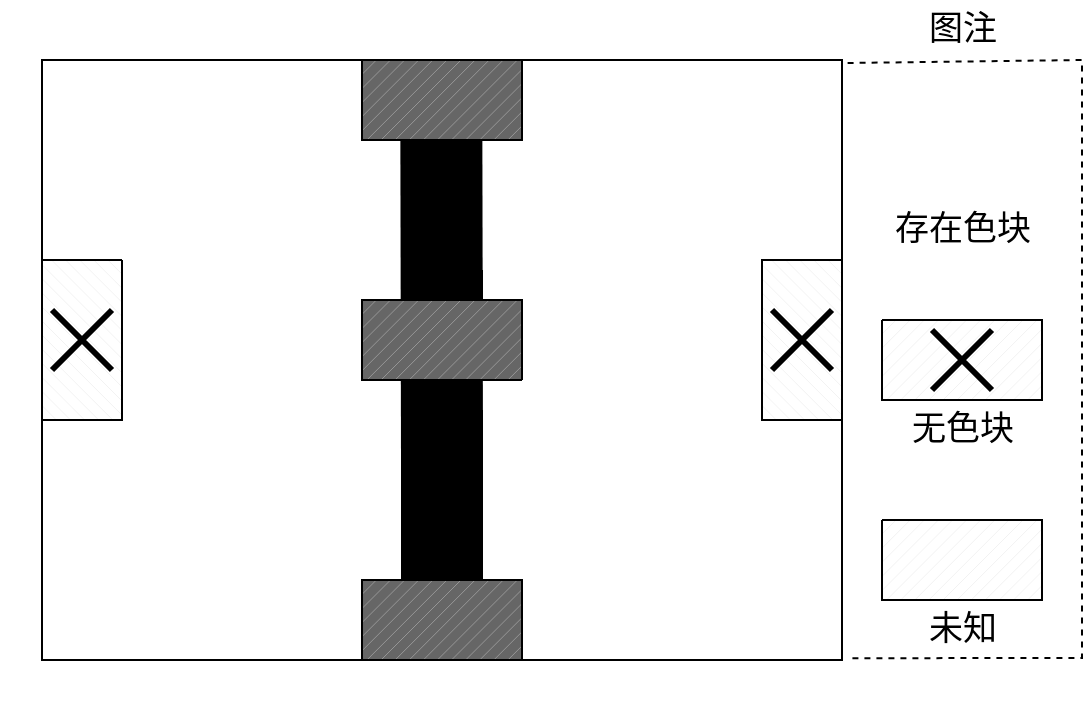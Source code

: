 <mxfile version="18.0.7" type="github">
  <diagram id="j_OQ7gTMTuMjUYhutDOx" name="Page-1">
    <mxGraphModel dx="1354" dy="690" grid="1" gridSize="10" guides="1" tooltips="1" connect="1" arrows="1" fold="1" page="1" pageScale="1" pageWidth="827" pageHeight="1169" math="0" shadow="0">
      <root>
        <mxCell id="0" />
        <mxCell id="1" parent="0" />
        <mxCell id="3mfLvI7R5a4SeBiyf97p-12" value="" style="verticalLabelPosition=bottom;verticalAlign=top;html=1;shape=mxgraph.basic.rect;fillColor2=none;strokeWidth=1;size=20;indent=5;" vertex="1" parent="1">
          <mxGeometry x="150" y="190" width="400" height="300" as="geometry" />
        </mxCell>
        <mxCell id="3mfLvI7R5a4SeBiyf97p-51" value="" style="endArrow=none;html=1;rounded=0;fontSize=17;endSize=6;jumpSize=7;strokeWidth=41;" edge="1" parent="1">
          <mxGeometry width="50" height="50" relative="1" as="geometry">
            <mxPoint x="350" y="390" as="sourcePoint" />
            <mxPoint x="349.6" y="190" as="targetPoint" />
            <Array as="points" />
          </mxGeometry>
        </mxCell>
        <mxCell id="3mfLvI7R5a4SeBiyf97p-13" value="" style="endArrow=none;dashed=1;html=1;rounded=0;exitX=1.007;exitY=0.005;exitDx=0;exitDy=0;exitPerimeter=0;entryX=1.01;entryY=0.997;entryDx=0;entryDy=0;entryPerimeter=0;" edge="1" parent="1" source="3mfLvI7R5a4SeBiyf97p-12" target="3mfLvI7R5a4SeBiyf97p-12">
          <mxGeometry width="50" height="50" relative="1" as="geometry">
            <mxPoint x="640" y="180" as="sourcePoint" />
            <mxPoint x="730" y="190" as="targetPoint" />
            <Array as="points">
              <mxPoint x="670" y="190" />
              <mxPoint x="670" y="489" />
            </Array>
          </mxGeometry>
        </mxCell>
        <mxCell id="3mfLvI7R5a4SeBiyf97p-15" value="" style="verticalLabelPosition=bottom;verticalAlign=top;html=1;shape=mxgraph.basic.patternFillRect;fillStyle=diag;step=5;fillStrokeWidth=0.2;fillStrokeColor=#dddddd;fillColor=#FFFFFF;" vertex="1" parent="1">
          <mxGeometry x="570" y="320" width="80" height="40" as="geometry" />
        </mxCell>
        <mxCell id="3mfLvI7R5a4SeBiyf97p-16" value="" style="verticalLabelPosition=bottom;verticalAlign=top;html=1;shape=mxgraph.basic.patternFillRect;fillStyle=diag;step=5;fillStrokeWidth=0.2;fillStrokeColor=#dddddd;fillColor=#FFFFFF;" vertex="1" parent="1">
          <mxGeometry x="570" y="420" width="80" height="40" as="geometry" />
        </mxCell>
        <mxCell id="3mfLvI7R5a4SeBiyf97p-17" value="" style="shape=umlDestroy;whiteSpace=wrap;html=1;strokeWidth=3;fillColor=#FFFFFF;" vertex="1" parent="1">
          <mxGeometry x="595" y="325" width="30" height="30" as="geometry" />
        </mxCell>
        <mxCell id="3mfLvI7R5a4SeBiyf97p-18" value="图注" style="text;html=1;align=center;verticalAlign=middle;resizable=0;points=[];autosize=1;strokeColor=none;fillColor=none;fontSize=17;" vertex="1" parent="1">
          <mxGeometry x="585" y="160" width="50" height="30" as="geometry" />
        </mxCell>
        <mxCell id="3mfLvI7R5a4SeBiyf97p-19" value="存在色块" style="text;html=1;align=center;verticalAlign=middle;resizable=0;points=[];autosize=1;strokeColor=none;fillColor=none;fontSize=17;" vertex="1" parent="1">
          <mxGeometry x="570" y="260" width="80" height="30" as="geometry" />
        </mxCell>
        <mxCell id="3mfLvI7R5a4SeBiyf97p-20" value="无色块" style="text;html=1;align=center;verticalAlign=middle;resizable=0;points=[];autosize=1;strokeColor=none;fillColor=none;fontSize=17;" vertex="1" parent="1">
          <mxGeometry x="575" y="360" width="70" height="30" as="geometry" />
        </mxCell>
        <mxCell id="3mfLvI7R5a4SeBiyf97p-21" value="未知" style="text;html=1;align=center;verticalAlign=middle;resizable=0;points=[];autosize=1;strokeColor=none;fillColor=none;fontSize=17;" vertex="1" parent="1">
          <mxGeometry x="585" y="460" width="50" height="30" as="geometry" />
        </mxCell>
        <mxCell id="3mfLvI7R5a4SeBiyf97p-22" value="" style="endArrow=none;html=1;rounded=0;fontSize=17;endSize=6;jumpSize=7;strokeWidth=41;startArrow=none;" edge="1" parent="1">
          <mxGeometry width="50" height="50" relative="1" as="geometry">
            <mxPoint x="350" y="295" as="sourcePoint" />
            <mxPoint x="350" y="310" as="targetPoint" />
            <Array as="points">
              <mxPoint x="350" y="310" />
            </Array>
          </mxGeometry>
        </mxCell>
        <mxCell id="3mfLvI7R5a4SeBiyf97p-35" value="" style="endArrow=none;html=1;rounded=0;fontSize=17;endSize=6;strokeWidth=41;jumpSize=7;exitX=0.004;exitY=0.497;exitDx=0;exitDy=0;exitPerimeter=0;" edge="1" parent="1">
          <mxGeometry width="50" height="50" relative="1" as="geometry">
            <mxPoint x="149.6" y="329.1" as="sourcePoint" />
            <mxPoint x="150" y="329.118" as="targetPoint" />
          </mxGeometry>
        </mxCell>
        <mxCell id="3mfLvI7R5a4SeBiyf97p-36" value="" style="verticalLabelPosition=bottom;verticalAlign=top;html=1;shape=mxgraph.basic.patternFillRect;fillStyle=diag;step=5;fillStrokeWidth=0.2;fillStrokeColor=#dddddd;fillColor=#666666;direction=west;" vertex="1" parent="1">
          <mxGeometry x="310" y="310" width="80" height="40" as="geometry" />
        </mxCell>
        <mxCell id="3mfLvI7R5a4SeBiyf97p-41" value="" style="endArrow=none;html=1;rounded=0;fontSize=17;endSize=6;jumpSize=7;strokeWidth=41;" edge="1" parent="1">
          <mxGeometry width="50" height="50" relative="1" as="geometry">
            <mxPoint x="350" y="490" as="sourcePoint" />
            <mxPoint x="350" y="365" as="targetPoint" />
            <Array as="points" />
          </mxGeometry>
        </mxCell>
        <mxCell id="3mfLvI7R5a4SeBiyf97p-42" value="" style="verticalLabelPosition=bottom;verticalAlign=top;html=1;shape=mxgraph.basic.patternFillRect;fillStyle=diag;step=5;fillStrokeWidth=0.2;fillStrokeColor=#dddddd;fillColor=#FFFFFF;" vertex="1" parent="1">
          <mxGeometry x="310" y="190" width="80" height="40" as="geometry" />
        </mxCell>
        <mxCell id="3mfLvI7R5a4SeBiyf97p-43" value="" style="verticalLabelPosition=bottom;verticalAlign=top;html=1;shape=mxgraph.basic.patternFillRect;fillStyle=diag;step=5;fillStrokeWidth=0.2;fillStrokeColor=#dddddd;fillColor=#666666;direction=west;" vertex="1" parent="1">
          <mxGeometry x="310" y="450" width="80" height="40" as="geometry" />
        </mxCell>
        <mxCell id="3mfLvI7R5a4SeBiyf97p-46" value="" style="verticalLabelPosition=bottom;verticalAlign=top;html=1;shape=mxgraph.basic.patternFillRect;fillStyle=diag;step=5;fillStrokeWidth=0.2;fillStrokeColor=#dddddd;fillColor=#FFFFFF;rotation=90;" vertex="1" parent="1">
          <mxGeometry x="130" y="310" width="80" height="40" as="geometry" />
        </mxCell>
        <mxCell id="3mfLvI7R5a4SeBiyf97p-47" value="" style="shape=umlDestroy;whiteSpace=wrap;html=1;strokeWidth=3;fillColor=#FFFFFF;" vertex="1" parent="1">
          <mxGeometry x="155" y="315" width="30" height="30" as="geometry" />
        </mxCell>
        <mxCell id="3mfLvI7R5a4SeBiyf97p-49" value="" style="verticalLabelPosition=bottom;verticalAlign=top;html=1;shape=mxgraph.basic.patternFillRect;fillStyle=diag;step=5;fillStrokeWidth=0.2;fillStrokeColor=#dddddd;fillColor=#666666;direction=west;" vertex="1" parent="1">
          <mxGeometry x="310" y="190" width="80" height="40" as="geometry" />
        </mxCell>
        <mxCell id="3mfLvI7R5a4SeBiyf97p-53" value="" style="verticalLabelPosition=bottom;verticalAlign=top;html=1;shape=mxgraph.basic.patternFillRect;fillStyle=diag;step=5;fillStrokeWidth=0.2;fillStrokeColor=#dddddd;fillColor=#FFFFFF;rotation=90;" vertex="1" parent="1">
          <mxGeometry x="490" y="310" width="80" height="40" as="geometry" />
        </mxCell>
        <mxCell id="3mfLvI7R5a4SeBiyf97p-54" value="" style="shape=umlDestroy;whiteSpace=wrap;html=1;strokeWidth=3;fillColor=#FFFFFF;" vertex="1" parent="1">
          <mxGeometry x="515" y="315" width="30" height="30" as="geometry" />
        </mxCell>
      </root>
    </mxGraphModel>
  </diagram>
</mxfile>
